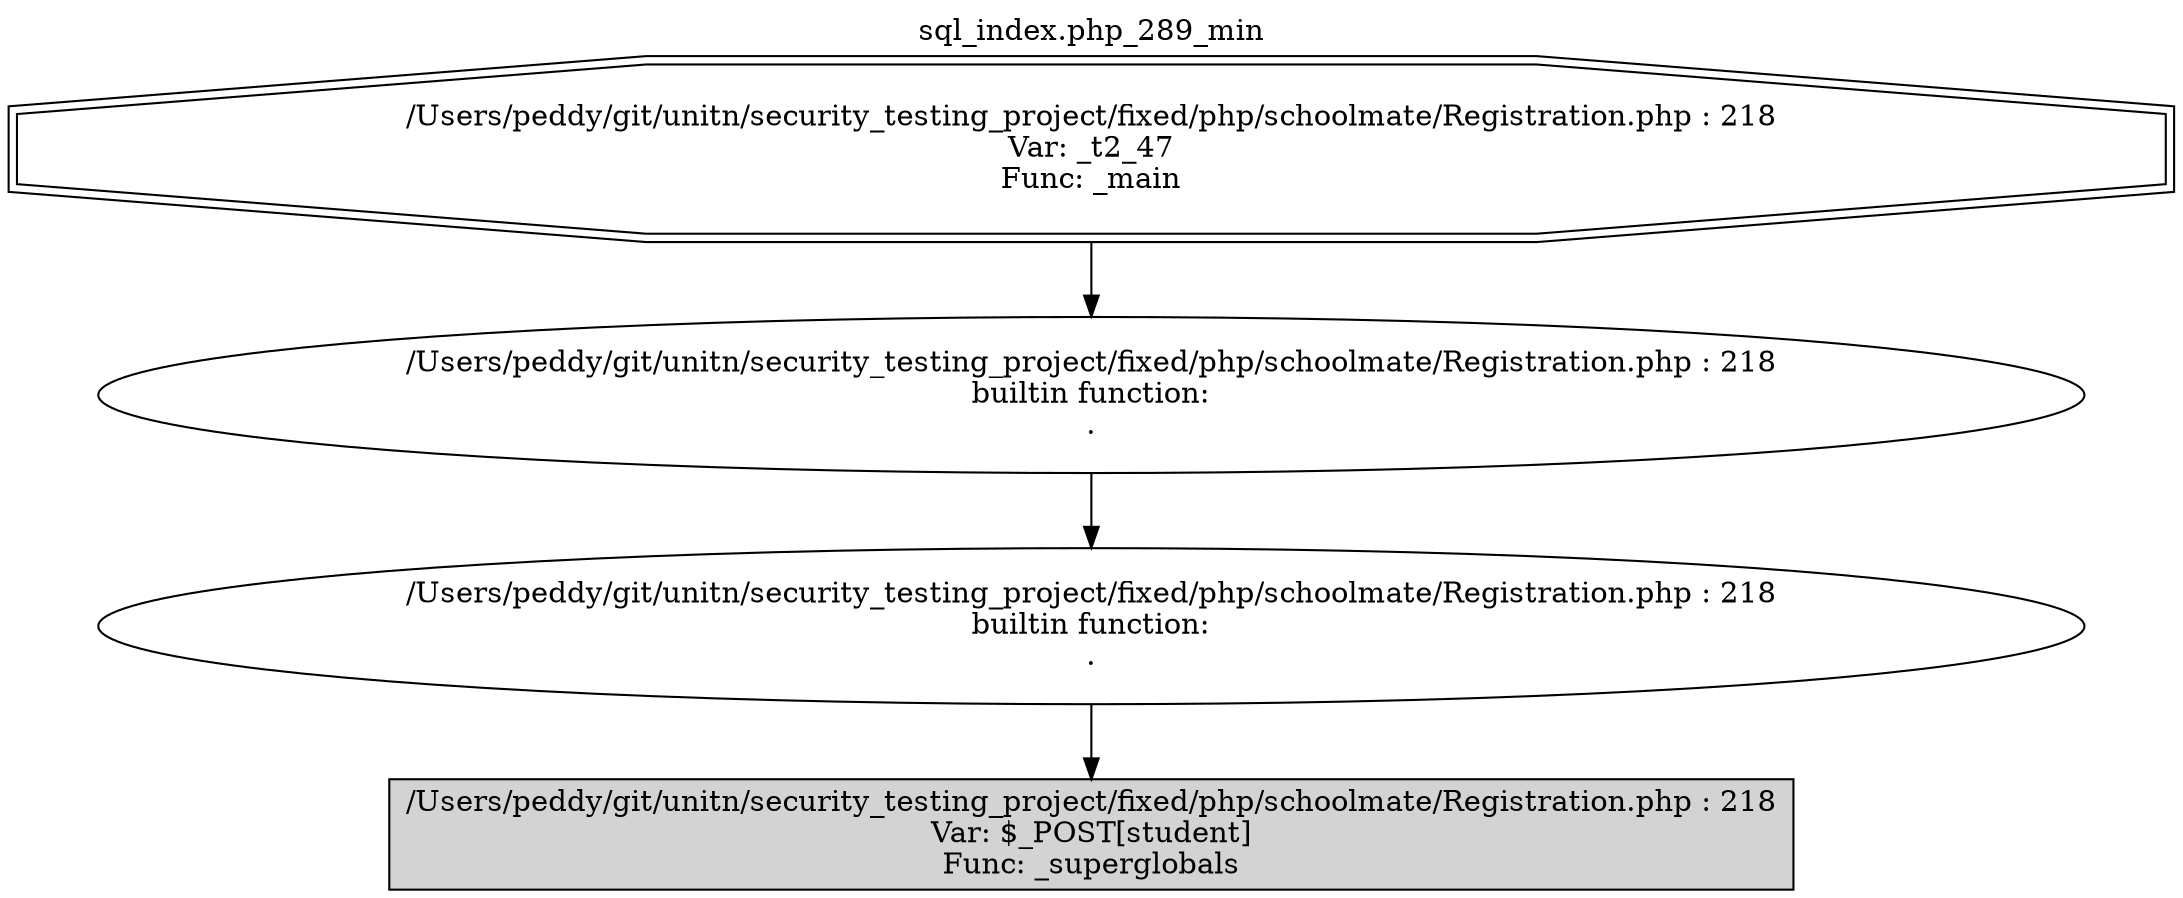 digraph cfg {
  label="sql_index.php_289_min";
  labelloc=t;
  n1 [shape=doubleoctagon, label="/Users/peddy/git/unitn/security_testing_project/fixed/php/schoolmate/Registration.php : 218\nVar: _t2_47\nFunc: _main\n"];
  n2 [shape=ellipse, label="/Users/peddy/git/unitn/security_testing_project/fixed/php/schoolmate/Registration.php : 218\nbuiltin function:\n.\n"];
  n3 [shape=ellipse, label="/Users/peddy/git/unitn/security_testing_project/fixed/php/schoolmate/Registration.php : 218\nbuiltin function:\n.\n"];
  n4 [shape=box, label="/Users/peddy/git/unitn/security_testing_project/fixed/php/schoolmate/Registration.php : 218\nVar: $_POST[student]\nFunc: _superglobals\n",style=filled];
  n1 -> n2;
  n2 -> n3;
  n3 -> n4;
}
